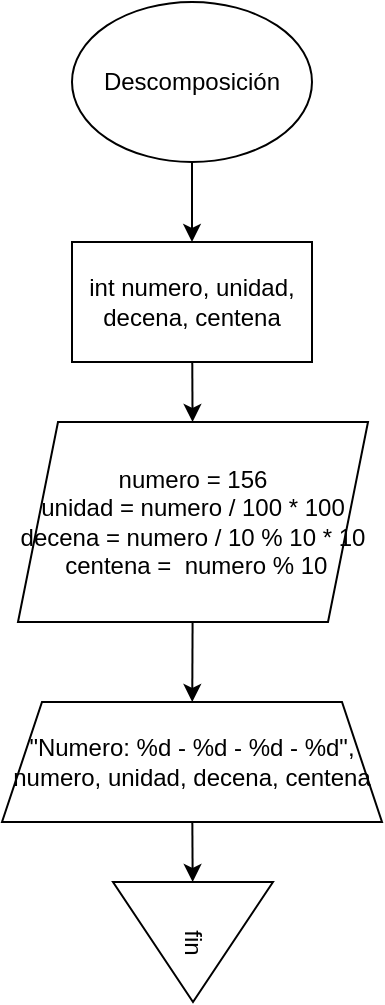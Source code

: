 <mxfile>
    <diagram id="YXMQbLBN67scHkqvrA8_" name="Page-1">
        <mxGraphModel dx="1171" dy="787" grid="1" gridSize="10" guides="1" tooltips="1" connect="1" arrows="1" fold="1" page="1" pageScale="1" pageWidth="850" pageHeight="1100" math="0" shadow="0">
            <root>
                <mxCell id="0"/>
                <mxCell id="1" parent="0"/>
                <mxCell id="4" style="edgeStyle=none;html=1;" edge="1" parent="1" source="2" target="5">
                    <mxGeometry relative="1" as="geometry">
                        <mxPoint x="425" y="200" as="targetPoint"/>
                    </mxGeometry>
                </mxCell>
                <mxCell id="2" value="Descomposición" style="ellipse;whiteSpace=wrap;html=1;" vertex="1" parent="1">
                    <mxGeometry x="365" y="60" width="120" height="80" as="geometry"/>
                </mxCell>
                <mxCell id="7" style="edgeStyle=none;html=1;" edge="1" parent="1" source="5" target="8">
                    <mxGeometry relative="1" as="geometry">
                        <mxPoint x="425" y="310" as="targetPoint"/>
                    </mxGeometry>
                </mxCell>
                <mxCell id="5" value="int numero, unidad, decena, centena" style="rounded=0;whiteSpace=wrap;html=1;" vertex="1" parent="1">
                    <mxGeometry x="365" y="180" width="120" height="60" as="geometry"/>
                </mxCell>
                <mxCell id="9" style="edgeStyle=none;html=1;" edge="1" parent="1" source="8" target="10">
                    <mxGeometry relative="1" as="geometry">
                        <mxPoint x="425.5" y="430" as="targetPoint"/>
                    </mxGeometry>
                </mxCell>
                <mxCell id="8" value="numero = 156&lt;br&gt;unidad = numero / 100 * 100&lt;br&gt;decena = numero / 10 % 10 * 10&lt;br&gt;&amp;nbsp;centena =&amp;nbsp; numero % 10" style="shape=parallelogram;perimeter=parallelogramPerimeter;whiteSpace=wrap;html=1;fixedSize=1;" vertex="1" parent="1">
                    <mxGeometry x="338" y="270" width="175" height="100" as="geometry"/>
                </mxCell>
                <mxCell id="11" style="edgeStyle=none;html=1;" edge="1" parent="1" source="10" target="12">
                    <mxGeometry relative="1" as="geometry">
                        <mxPoint x="425" y="510" as="targetPoint"/>
                    </mxGeometry>
                </mxCell>
                <mxCell id="10" value="&quot;Numero: %d - %d - %d - %d&quot;, numero, unidad, decena, centena" style="shape=trapezoid;perimeter=trapezoidPerimeter;whiteSpace=wrap;html=1;fixedSize=1;" vertex="1" parent="1">
                    <mxGeometry x="330" y="410" width="190" height="60" as="geometry"/>
                </mxCell>
                <mxCell id="12" value="fin" style="triangle;whiteSpace=wrap;html=1;rotation=90;" vertex="1" parent="1">
                    <mxGeometry x="395.5" y="490" width="60" height="80" as="geometry"/>
                </mxCell>
            </root>
        </mxGraphModel>
    </diagram>
</mxfile>